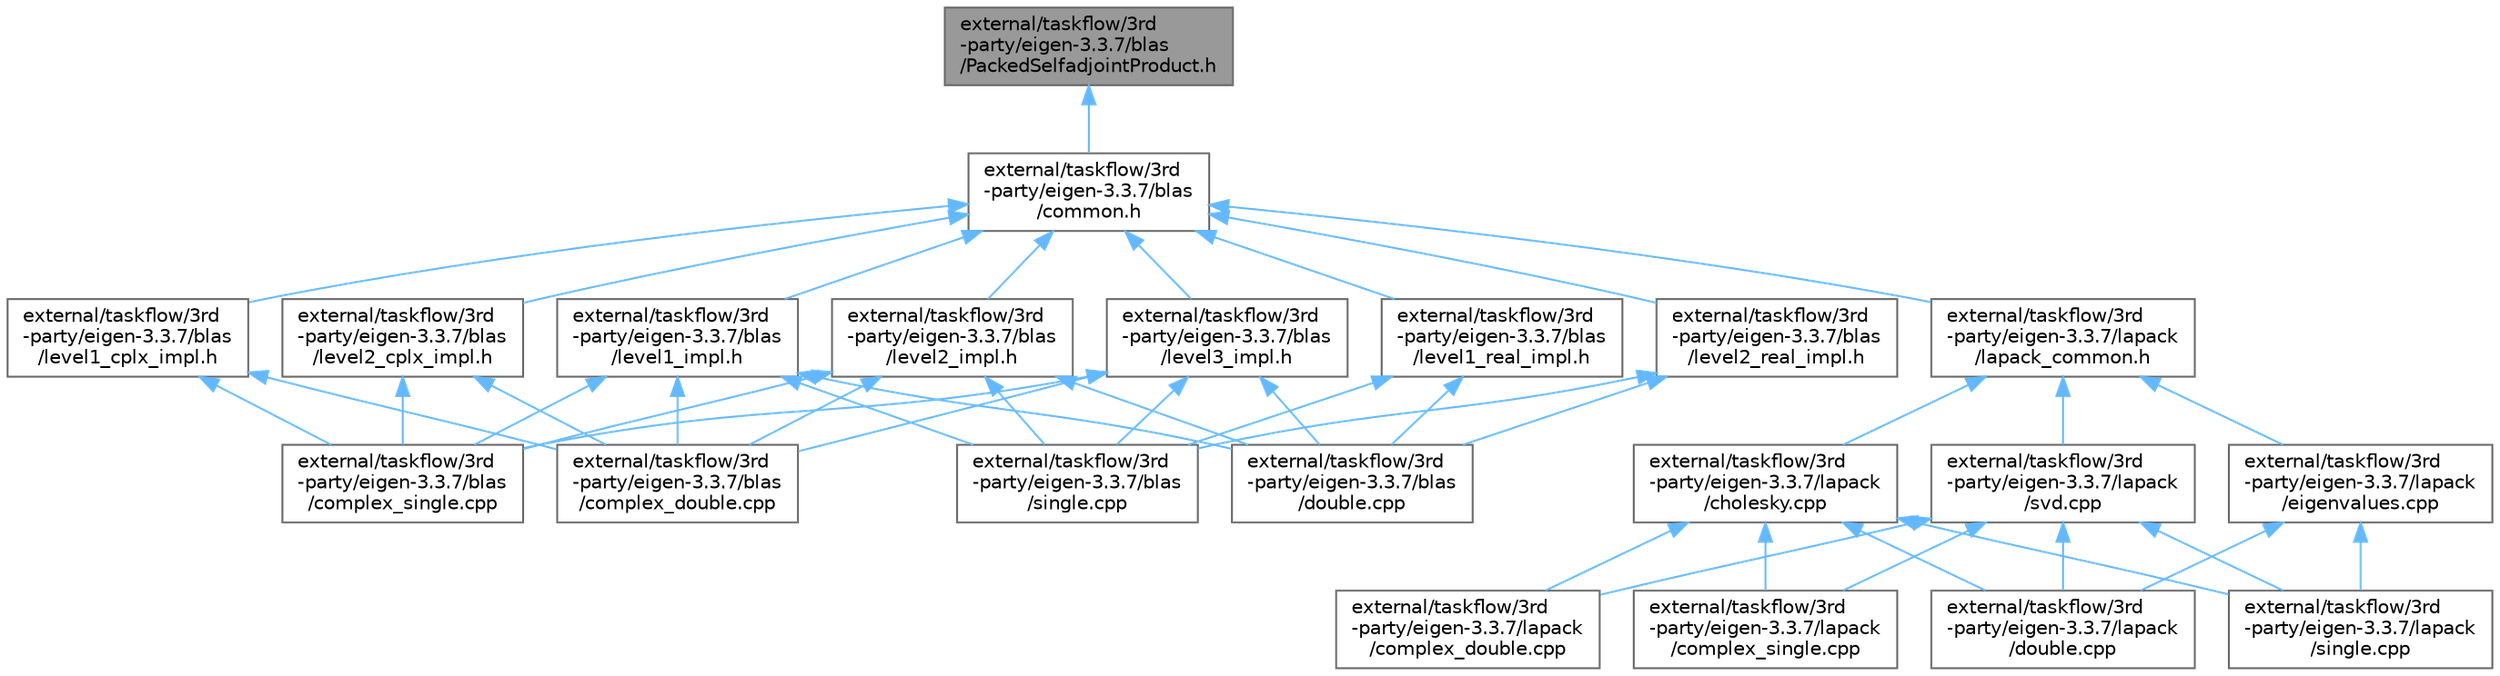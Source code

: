digraph "external/taskflow/3rd-party/eigen-3.3.7/blas/PackedSelfadjointProduct.h"
{
 // LATEX_PDF_SIZE
  bgcolor="transparent";
  edge [fontname=Helvetica,fontsize=10,labelfontname=Helvetica,labelfontsize=10];
  node [fontname=Helvetica,fontsize=10,shape=box,height=0.2,width=0.4];
  Node1 [id="Node000001",label="external/taskflow/3rd\l-party/eigen-3.3.7/blas\l/PackedSelfadjointProduct.h",height=0.2,width=0.4,color="gray40", fillcolor="grey60", style="filled", fontcolor="black",tooltip=" "];
  Node1 -> Node2 [id="edge1_Node000001_Node000002",dir="back",color="steelblue1",style="solid",tooltip=" "];
  Node2 [id="Node000002",label="external/taskflow/3rd\l-party/eigen-3.3.7/blas\l/common.h",height=0.2,width=0.4,color="grey40", fillcolor="white", style="filled",URL="$external_2taskflow_23rd-party_2eigen-3_83_87_2blas_2common_8h.html",tooltip=" "];
  Node2 -> Node3 [id="edge2_Node000002_Node000003",dir="back",color="steelblue1",style="solid",tooltip=" "];
  Node3 [id="Node000003",label="external/taskflow/3rd\l-party/eigen-3.3.7/blas\l/level1_cplx_impl.h",height=0.2,width=0.4,color="grey40", fillcolor="white", style="filled",URL="$level1__cplx__impl_8h.html",tooltip=" "];
  Node3 -> Node4 [id="edge3_Node000003_Node000004",dir="back",color="steelblue1",style="solid",tooltip=" "];
  Node4 [id="Node000004",label="external/taskflow/3rd\l-party/eigen-3.3.7/blas\l/complex_double.cpp",height=0.2,width=0.4,color="grey40", fillcolor="white", style="filled",URL="$blas_2complex__double_8cpp.html",tooltip=" "];
  Node3 -> Node5 [id="edge4_Node000003_Node000005",dir="back",color="steelblue1",style="solid",tooltip=" "];
  Node5 [id="Node000005",label="external/taskflow/3rd\l-party/eigen-3.3.7/blas\l/complex_single.cpp",height=0.2,width=0.4,color="grey40", fillcolor="white", style="filled",URL="$blas_2complex__single_8cpp.html",tooltip=" "];
  Node2 -> Node6 [id="edge5_Node000002_Node000006",dir="back",color="steelblue1",style="solid",tooltip=" "];
  Node6 [id="Node000006",label="external/taskflow/3rd\l-party/eigen-3.3.7/blas\l/level1_impl.h",height=0.2,width=0.4,color="grey40", fillcolor="white", style="filled",URL="$level1__impl_8h.html",tooltip=" "];
  Node6 -> Node4 [id="edge6_Node000006_Node000004",dir="back",color="steelblue1",style="solid",tooltip=" "];
  Node6 -> Node5 [id="edge7_Node000006_Node000005",dir="back",color="steelblue1",style="solid",tooltip=" "];
  Node6 -> Node7 [id="edge8_Node000006_Node000007",dir="back",color="steelblue1",style="solid",tooltip=" "];
  Node7 [id="Node000007",label="external/taskflow/3rd\l-party/eigen-3.3.7/blas\l/double.cpp",height=0.2,width=0.4,color="grey40", fillcolor="white", style="filled",URL="$blas_2double_8cpp.html",tooltip=" "];
  Node6 -> Node8 [id="edge9_Node000006_Node000008",dir="back",color="steelblue1",style="solid",tooltip=" "];
  Node8 [id="Node000008",label="external/taskflow/3rd\l-party/eigen-3.3.7/blas\l/single.cpp",height=0.2,width=0.4,color="grey40", fillcolor="white", style="filled",URL="$blas_2single_8cpp.html",tooltip=" "];
  Node2 -> Node9 [id="edge10_Node000002_Node000009",dir="back",color="steelblue1",style="solid",tooltip=" "];
  Node9 [id="Node000009",label="external/taskflow/3rd\l-party/eigen-3.3.7/blas\l/level1_real_impl.h",height=0.2,width=0.4,color="grey40", fillcolor="white", style="filled",URL="$level1__real__impl_8h.html",tooltip=" "];
  Node9 -> Node7 [id="edge11_Node000009_Node000007",dir="back",color="steelblue1",style="solid",tooltip=" "];
  Node9 -> Node8 [id="edge12_Node000009_Node000008",dir="back",color="steelblue1",style="solid",tooltip=" "];
  Node2 -> Node10 [id="edge13_Node000002_Node000010",dir="back",color="steelblue1",style="solid",tooltip=" "];
  Node10 [id="Node000010",label="external/taskflow/3rd\l-party/eigen-3.3.7/blas\l/level2_cplx_impl.h",height=0.2,width=0.4,color="grey40", fillcolor="white", style="filled",URL="$level2__cplx__impl_8h.html",tooltip=" "];
  Node10 -> Node4 [id="edge14_Node000010_Node000004",dir="back",color="steelblue1",style="solid",tooltip=" "];
  Node10 -> Node5 [id="edge15_Node000010_Node000005",dir="back",color="steelblue1",style="solid",tooltip=" "];
  Node2 -> Node11 [id="edge16_Node000002_Node000011",dir="back",color="steelblue1",style="solid",tooltip=" "];
  Node11 [id="Node000011",label="external/taskflow/3rd\l-party/eigen-3.3.7/blas\l/level2_impl.h",height=0.2,width=0.4,color="grey40", fillcolor="white", style="filled",URL="$level2__impl_8h.html",tooltip=" "];
  Node11 -> Node4 [id="edge17_Node000011_Node000004",dir="back",color="steelblue1",style="solid",tooltip=" "];
  Node11 -> Node5 [id="edge18_Node000011_Node000005",dir="back",color="steelblue1",style="solid",tooltip=" "];
  Node11 -> Node7 [id="edge19_Node000011_Node000007",dir="back",color="steelblue1",style="solid",tooltip=" "];
  Node11 -> Node8 [id="edge20_Node000011_Node000008",dir="back",color="steelblue1",style="solid",tooltip=" "];
  Node2 -> Node12 [id="edge21_Node000002_Node000012",dir="back",color="steelblue1",style="solid",tooltip=" "];
  Node12 [id="Node000012",label="external/taskflow/3rd\l-party/eigen-3.3.7/blas\l/level2_real_impl.h",height=0.2,width=0.4,color="grey40", fillcolor="white", style="filled",URL="$level2__real__impl_8h.html",tooltip=" "];
  Node12 -> Node7 [id="edge22_Node000012_Node000007",dir="back",color="steelblue1",style="solid",tooltip=" "];
  Node12 -> Node8 [id="edge23_Node000012_Node000008",dir="back",color="steelblue1",style="solid",tooltip=" "];
  Node2 -> Node13 [id="edge24_Node000002_Node000013",dir="back",color="steelblue1",style="solid",tooltip=" "];
  Node13 [id="Node000013",label="external/taskflow/3rd\l-party/eigen-3.3.7/blas\l/level3_impl.h",height=0.2,width=0.4,color="grey40", fillcolor="white", style="filled",URL="$level3__impl_8h.html",tooltip=" "];
  Node13 -> Node4 [id="edge25_Node000013_Node000004",dir="back",color="steelblue1",style="solid",tooltip=" "];
  Node13 -> Node5 [id="edge26_Node000013_Node000005",dir="back",color="steelblue1",style="solid",tooltip=" "];
  Node13 -> Node7 [id="edge27_Node000013_Node000007",dir="back",color="steelblue1",style="solid",tooltip=" "];
  Node13 -> Node8 [id="edge28_Node000013_Node000008",dir="back",color="steelblue1",style="solid",tooltip=" "];
  Node2 -> Node14 [id="edge29_Node000002_Node000014",dir="back",color="steelblue1",style="solid",tooltip=" "];
  Node14 [id="Node000014",label="external/taskflow/3rd\l-party/eigen-3.3.7/lapack\l/lapack_common.h",height=0.2,width=0.4,color="grey40", fillcolor="white", style="filled",URL="$lapack__common_8h.html",tooltip=" "];
  Node14 -> Node15 [id="edge30_Node000014_Node000015",dir="back",color="steelblue1",style="solid",tooltip=" "];
  Node15 [id="Node000015",label="external/taskflow/3rd\l-party/eigen-3.3.7/lapack\l/cholesky.cpp",height=0.2,width=0.4,color="grey40", fillcolor="white", style="filled",URL="$eigen-3_83_87_2lapack_2cholesky_8cpp.html",tooltip=" "];
  Node15 -> Node16 [id="edge31_Node000015_Node000016",dir="back",color="steelblue1",style="solid",tooltip=" "];
  Node16 [id="Node000016",label="external/taskflow/3rd\l-party/eigen-3.3.7/lapack\l/complex_double.cpp",height=0.2,width=0.4,color="grey40", fillcolor="white", style="filled",URL="$lapack_2complex__double_8cpp.html",tooltip=" "];
  Node15 -> Node17 [id="edge32_Node000015_Node000017",dir="back",color="steelblue1",style="solid",tooltip=" "];
  Node17 [id="Node000017",label="external/taskflow/3rd\l-party/eigen-3.3.7/lapack\l/complex_single.cpp",height=0.2,width=0.4,color="grey40", fillcolor="white", style="filled",URL="$lapack_2complex__single_8cpp.html",tooltip=" "];
  Node15 -> Node18 [id="edge33_Node000015_Node000018",dir="back",color="steelblue1",style="solid",tooltip=" "];
  Node18 [id="Node000018",label="external/taskflow/3rd\l-party/eigen-3.3.7/lapack\l/double.cpp",height=0.2,width=0.4,color="grey40", fillcolor="white", style="filled",URL="$lapack_2double_8cpp.html",tooltip=" "];
  Node15 -> Node19 [id="edge34_Node000015_Node000019",dir="back",color="steelblue1",style="solid",tooltip=" "];
  Node19 [id="Node000019",label="external/taskflow/3rd\l-party/eigen-3.3.7/lapack\l/single.cpp",height=0.2,width=0.4,color="grey40", fillcolor="white", style="filled",URL="$lapack_2single_8cpp.html",tooltip=" "];
  Node14 -> Node20 [id="edge35_Node000014_Node000020",dir="back",color="steelblue1",style="solid",tooltip=" "];
  Node20 [id="Node000020",label="external/taskflow/3rd\l-party/eigen-3.3.7/lapack\l/eigenvalues.cpp",height=0.2,width=0.4,color="grey40", fillcolor="white", style="filled",URL="$eigenvalues_8cpp.html",tooltip=" "];
  Node20 -> Node18 [id="edge36_Node000020_Node000018",dir="back",color="steelblue1",style="solid",tooltip=" "];
  Node20 -> Node19 [id="edge37_Node000020_Node000019",dir="back",color="steelblue1",style="solid",tooltip=" "];
  Node14 -> Node21 [id="edge38_Node000014_Node000021",dir="back",color="steelblue1",style="solid",tooltip=" "];
  Node21 [id="Node000021",label="external/taskflow/3rd\l-party/eigen-3.3.7/lapack\l/svd.cpp",height=0.2,width=0.4,color="grey40", fillcolor="white", style="filled",URL="$svd_8cpp.html",tooltip=" "];
  Node21 -> Node16 [id="edge39_Node000021_Node000016",dir="back",color="steelblue1",style="solid",tooltip=" "];
  Node21 -> Node17 [id="edge40_Node000021_Node000017",dir="back",color="steelblue1",style="solid",tooltip=" "];
  Node21 -> Node18 [id="edge41_Node000021_Node000018",dir="back",color="steelblue1",style="solid",tooltip=" "];
  Node21 -> Node19 [id="edge42_Node000021_Node000019",dir="back",color="steelblue1",style="solid",tooltip=" "];
}
